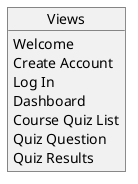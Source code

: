 @startuml QuizU Views

object Views {
	Welcome
	Create Account
	Log In
	Dashboard
	Course Quiz List
	Quiz Question
	Quiz Results
}

@enduml
